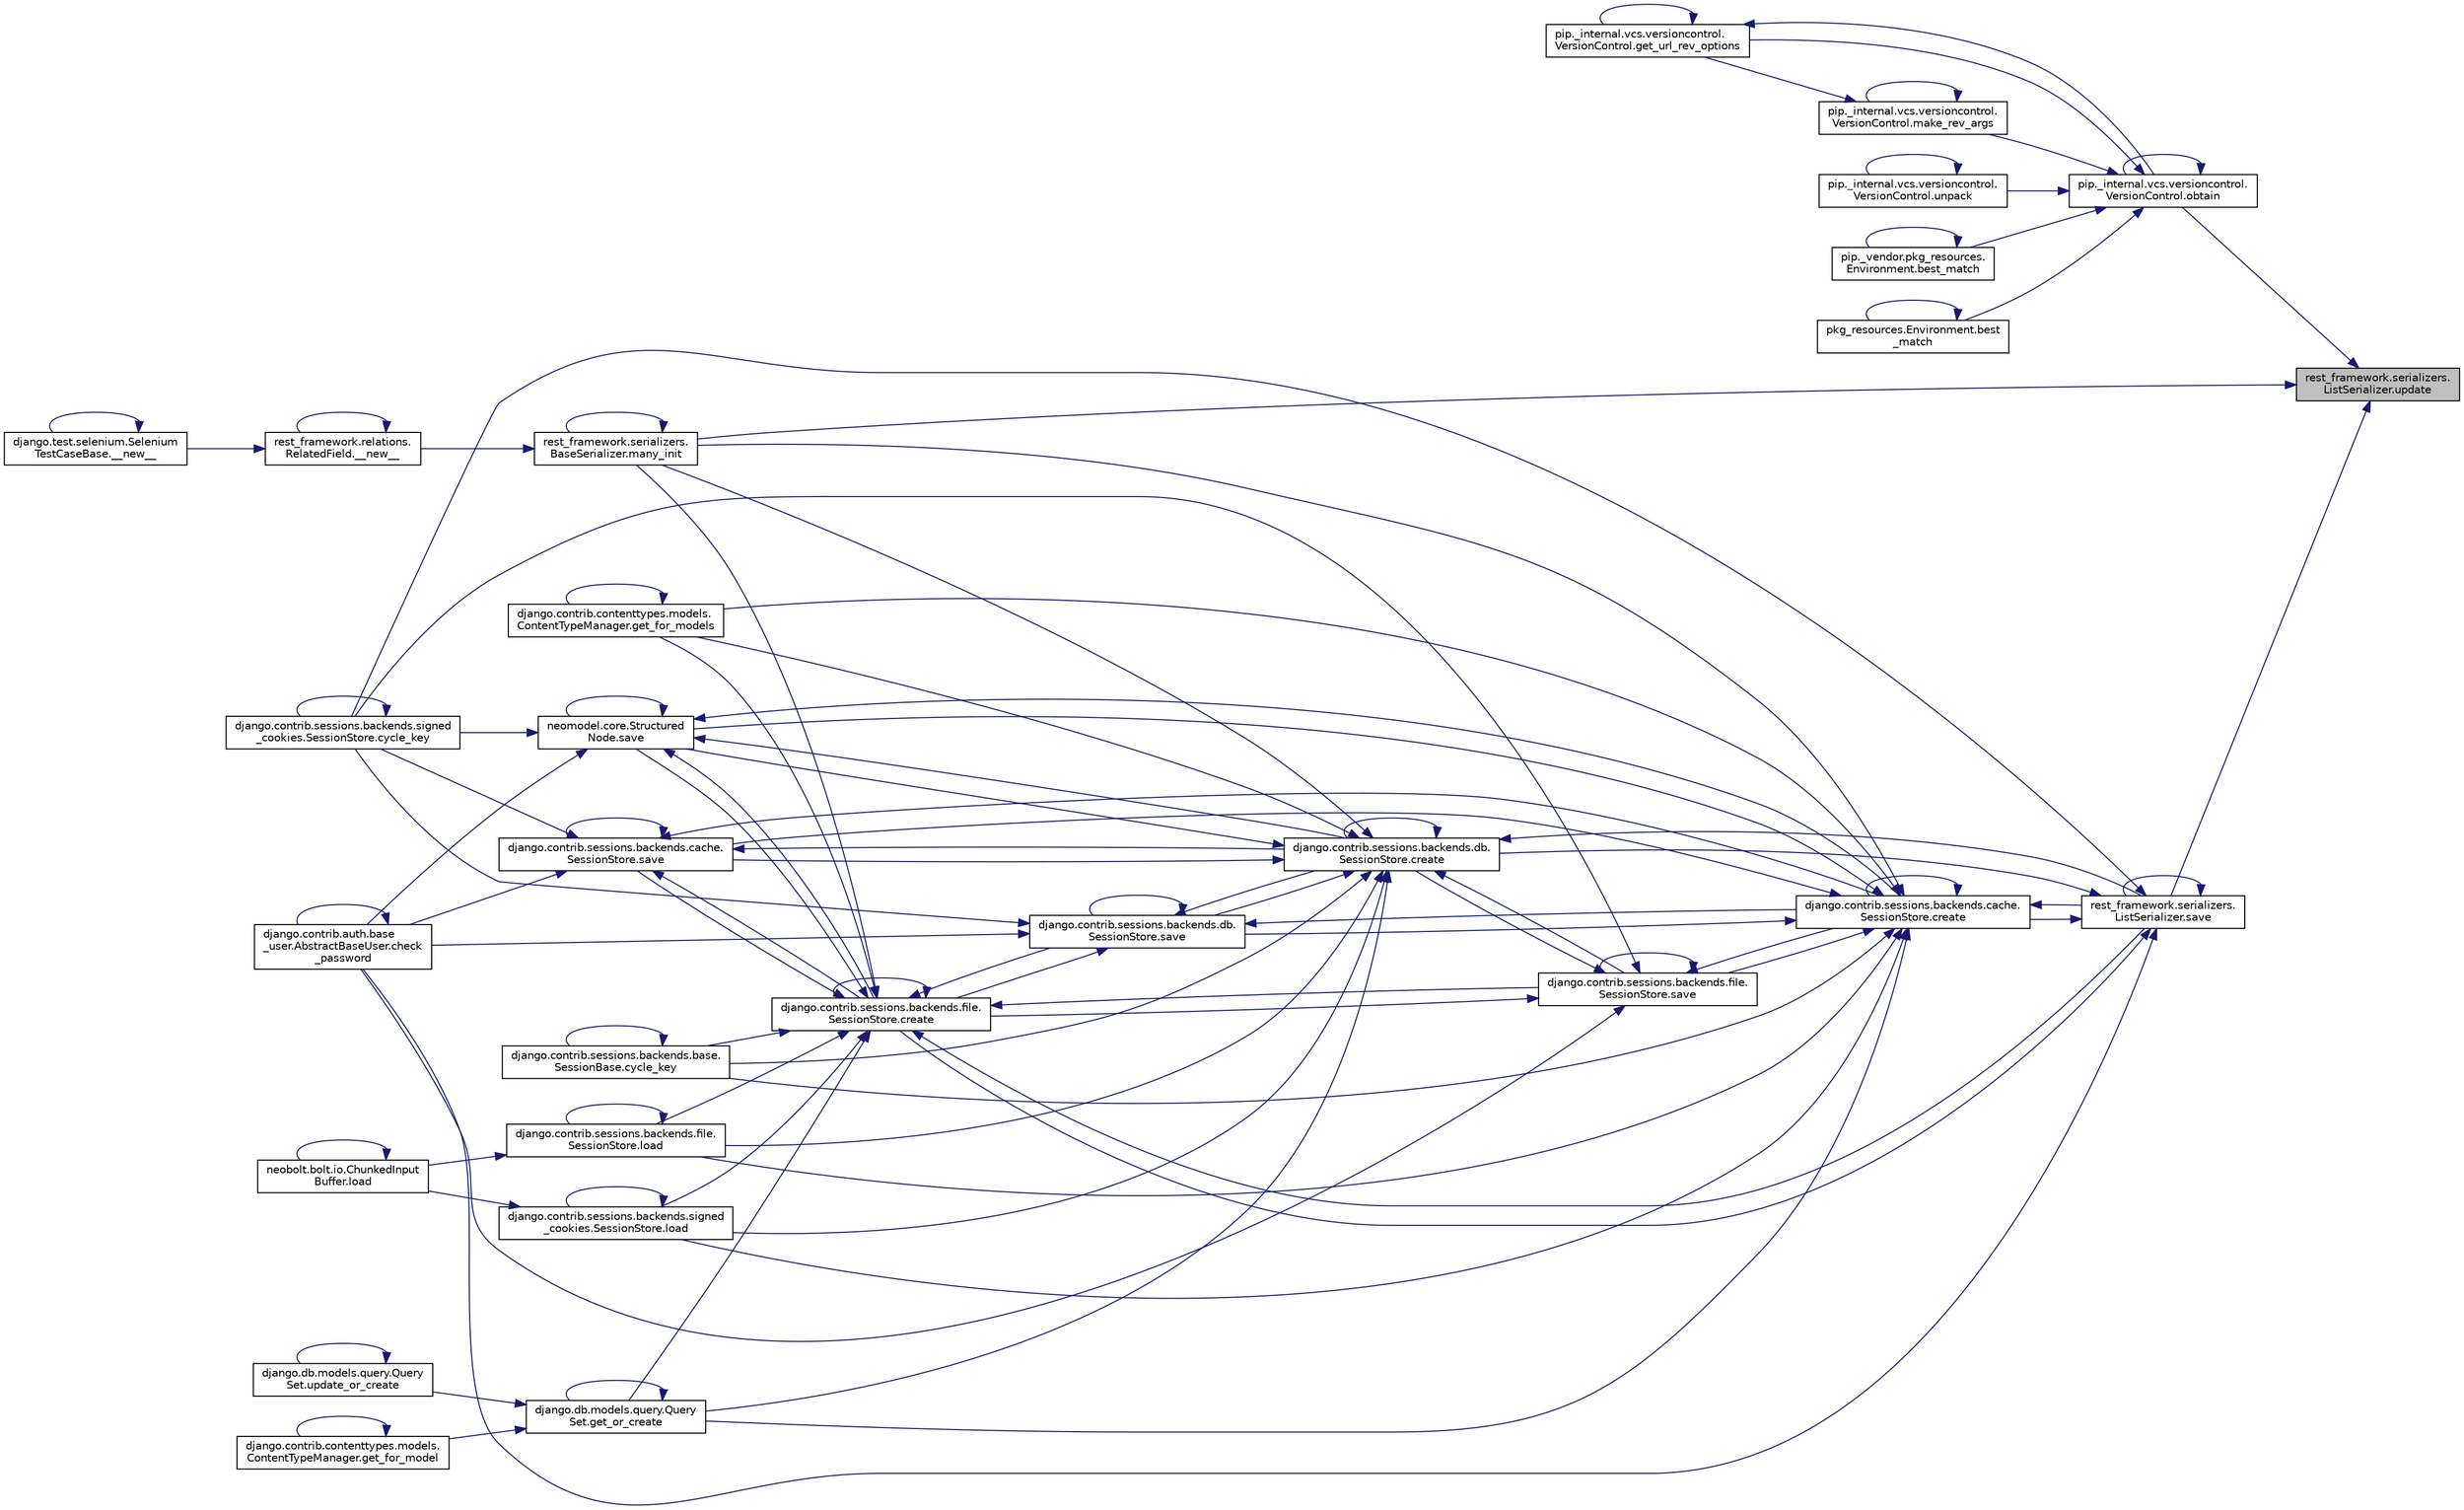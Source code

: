 digraph "rest_framework.serializers.ListSerializer.update"
{
 // LATEX_PDF_SIZE
  edge [fontname="Helvetica",fontsize="10",labelfontname="Helvetica",labelfontsize="10"];
  node [fontname="Helvetica",fontsize="10",shape=record];
  rankdir="RL";
  Node1 [label="rest_framework.serializers.\lListSerializer.update",height=0.2,width=0.4,color="black", fillcolor="grey75", style="filled", fontcolor="black",tooltip=" "];
  Node1 -> Node2 [dir="back",color="midnightblue",fontsize="10",style="solid",fontname="Helvetica"];
  Node2 [label="rest_framework.serializers.\lBaseSerializer.many_init",height=0.2,width=0.4,color="black", fillcolor="white", style="filled",URL="$d9/de7/classrest__framework_1_1serializers_1_1_base_serializer.html#aa66062b6866b3306c40d310e19b25971",tooltip=" "];
  Node2 -> Node3 [dir="back",color="midnightblue",fontsize="10",style="solid",fontname="Helvetica"];
  Node3 [label="rest_framework.relations.\lRelatedField.__new__",height=0.2,width=0.4,color="black", fillcolor="white", style="filled",URL="$d4/d5c/classrest__framework_1_1relations_1_1_related_field.html#a9c0045d2dbd9499413a1f48f03f74d1a",tooltip=" "];
  Node3 -> Node3 [dir="back",color="midnightblue",fontsize="10",style="solid",fontname="Helvetica"];
  Node3 -> Node4 [dir="back",color="midnightblue",fontsize="10",style="solid",fontname="Helvetica"];
  Node4 [label="django.test.selenium.Selenium\lTestCaseBase.__new__",height=0.2,width=0.4,color="black", fillcolor="white", style="filled",URL="$de/d87/classdjango_1_1test_1_1selenium_1_1_selenium_test_case_base.html#a86de53123b296dfd0b9c6ded13dc4cf8",tooltip=" "];
  Node4 -> Node4 [dir="back",color="midnightblue",fontsize="10",style="solid",fontname="Helvetica"];
  Node2 -> Node2 [dir="back",color="midnightblue",fontsize="10",style="solid",fontname="Helvetica"];
  Node1 -> Node5 [dir="back",color="midnightblue",fontsize="10",style="solid",fontname="Helvetica"];
  Node5 [label="pip._internal.vcs.versioncontrol.\lVersionControl.obtain",height=0.2,width=0.4,color="black", fillcolor="white", style="filled",URL="$d0/db7/classpip_1_1__internal_1_1vcs_1_1versioncontrol_1_1_version_control.html#a6cd1dc22e3948b839e553cefb9e56c18",tooltip=" "];
  Node5 -> Node6 [dir="back",color="midnightblue",fontsize="10",style="solid",fontname="Helvetica"];
  Node6 [label="pip._vendor.pkg_resources.\lEnvironment.best_match",height=0.2,width=0.4,color="black", fillcolor="white", style="filled",URL="$de/d79/classpip_1_1__vendor_1_1pkg__resources_1_1_environment.html#ae73299e5eb450a7149014b90332bbc9c",tooltip=" "];
  Node6 -> Node6 [dir="back",color="midnightblue",fontsize="10",style="solid",fontname="Helvetica"];
  Node5 -> Node7 [dir="back",color="midnightblue",fontsize="10",style="solid",fontname="Helvetica"];
  Node7 [label="pkg_resources.Environment.best\l_match",height=0.2,width=0.4,color="black", fillcolor="white", style="filled",URL="$dd/d81/classpkg__resources_1_1_environment.html#a7738575eddd2a89e35eff52f3462f20b",tooltip=" "];
  Node7 -> Node7 [dir="back",color="midnightblue",fontsize="10",style="solid",fontname="Helvetica"];
  Node5 -> Node8 [dir="back",color="midnightblue",fontsize="10",style="solid",fontname="Helvetica"];
  Node8 [label="pip._internal.vcs.versioncontrol.\lVersionControl.get_url_rev_options",height=0.2,width=0.4,color="black", fillcolor="white", style="filled",URL="$d0/db7/classpip_1_1__internal_1_1vcs_1_1versioncontrol_1_1_version_control.html#add1eb71a89bb58fae48a50f88ebec4e1",tooltip=" "];
  Node8 -> Node8 [dir="back",color="midnightblue",fontsize="10",style="solid",fontname="Helvetica"];
  Node8 -> Node5 [dir="back",color="midnightblue",fontsize="10",style="solid",fontname="Helvetica"];
  Node5 -> Node9 [dir="back",color="midnightblue",fontsize="10",style="solid",fontname="Helvetica"];
  Node9 [label="pip._internal.vcs.versioncontrol.\lVersionControl.make_rev_args",height=0.2,width=0.4,color="black", fillcolor="white", style="filled",URL="$d0/db7/classpip_1_1__internal_1_1vcs_1_1versioncontrol_1_1_version_control.html#aaa527596c67661e61f407396615688d5",tooltip=" "];
  Node9 -> Node8 [dir="back",color="midnightblue",fontsize="10",style="solid",fontname="Helvetica"];
  Node9 -> Node9 [dir="back",color="midnightblue",fontsize="10",style="solid",fontname="Helvetica"];
  Node5 -> Node5 [dir="back",color="midnightblue",fontsize="10",style="solid",fontname="Helvetica"];
  Node5 -> Node10 [dir="back",color="midnightblue",fontsize="10",style="solid",fontname="Helvetica"];
  Node10 [label="pip._internal.vcs.versioncontrol.\lVersionControl.unpack",height=0.2,width=0.4,color="black", fillcolor="white", style="filled",URL="$d0/db7/classpip_1_1__internal_1_1vcs_1_1versioncontrol_1_1_version_control.html#aa999e293571b16d8a23255f9a7365f68",tooltip=" "];
  Node10 -> Node10 [dir="back",color="midnightblue",fontsize="10",style="solid",fontname="Helvetica"];
  Node1 -> Node11 [dir="back",color="midnightblue",fontsize="10",style="solid",fontname="Helvetica"];
  Node11 [label="rest_framework.serializers.\lListSerializer.save",height=0.2,width=0.4,color="black", fillcolor="white", style="filled",URL="$d9/dee/classrest__framework_1_1serializers_1_1_list_serializer.html#aae894406720700029ad7bfd9accd04dc",tooltip=" "];
  Node11 -> Node12 [dir="back",color="midnightblue",fontsize="10",style="solid",fontname="Helvetica"];
  Node12 [label="django.contrib.auth.base\l_user.AbstractBaseUser.check\l_password",height=0.2,width=0.4,color="black", fillcolor="white", style="filled",URL="$d6/d40/classdjango_1_1contrib_1_1auth_1_1base__user_1_1_abstract_base_user.html#a22877e4004aca4daed40520695ef91ad",tooltip=" "];
  Node12 -> Node12 [dir="back",color="midnightblue",fontsize="10",style="solid",fontname="Helvetica"];
  Node11 -> Node13 [dir="back",color="midnightblue",fontsize="10",style="solid",fontname="Helvetica"];
  Node13 [label="django.contrib.sessions.backends.cache.\lSessionStore.create",height=0.2,width=0.4,color="black", fillcolor="white", style="filled",URL="$df/d0f/classdjango_1_1contrib_1_1sessions_1_1backends_1_1cache_1_1_session_store.html#a446cd1693bf22269d431e4cfc9424763",tooltip=" "];
  Node13 -> Node13 [dir="back",color="midnightblue",fontsize="10",style="solid",fontname="Helvetica"];
  Node13 -> Node14 [dir="back",color="midnightblue",fontsize="10",style="solid",fontname="Helvetica"];
  Node14 [label="django.contrib.sessions.backends.base.\lSessionBase.cycle_key",height=0.2,width=0.4,color="black", fillcolor="white", style="filled",URL="$d1/d6e/classdjango_1_1contrib_1_1sessions_1_1backends_1_1base_1_1_session_base.html#a977116d62a4d058eae187121b1304d33",tooltip=" "];
  Node14 -> Node14 [dir="back",color="midnightblue",fontsize="10",style="solid",fontname="Helvetica"];
  Node13 -> Node15 [dir="back",color="midnightblue",fontsize="10",style="solid",fontname="Helvetica"];
  Node15 [label="django.contrib.contenttypes.models.\lContentTypeManager.get_for_models",height=0.2,width=0.4,color="black", fillcolor="white", style="filled",URL="$d0/dbc/classdjango_1_1contrib_1_1contenttypes_1_1models_1_1_content_type_manager.html#a63756e81a9a706e22426e7b0fef0ca8b",tooltip=" "];
  Node15 -> Node15 [dir="back",color="midnightblue",fontsize="10",style="solid",fontname="Helvetica"];
  Node13 -> Node16 [dir="back",color="midnightblue",fontsize="10",style="solid",fontname="Helvetica"];
  Node16 [label="django.db.models.query.Query\lSet.get_or_create",height=0.2,width=0.4,color="black", fillcolor="white", style="filled",URL="$dd/d94/classdjango_1_1db_1_1models_1_1query_1_1_query_set.html#a23c2bb1d92b9ee67ce72ac2bb34cfef2",tooltip=" "];
  Node16 -> Node17 [dir="back",color="midnightblue",fontsize="10",style="solid",fontname="Helvetica"];
  Node17 [label="django.contrib.contenttypes.models.\lContentTypeManager.get_for_model",height=0.2,width=0.4,color="black", fillcolor="white", style="filled",URL="$d0/dbc/classdjango_1_1contrib_1_1contenttypes_1_1models_1_1_content_type_manager.html#a31597c87e55555c8ea39c68d3507ab88",tooltip=" "];
  Node17 -> Node17 [dir="back",color="midnightblue",fontsize="10",style="solid",fontname="Helvetica"];
  Node16 -> Node16 [dir="back",color="midnightblue",fontsize="10",style="solid",fontname="Helvetica"];
  Node16 -> Node18 [dir="back",color="midnightblue",fontsize="10",style="solid",fontname="Helvetica"];
  Node18 [label="django.db.models.query.Query\lSet.update_or_create",height=0.2,width=0.4,color="black", fillcolor="white", style="filled",URL="$dd/d94/classdjango_1_1db_1_1models_1_1query_1_1_query_set.html#a5013eeb782f22ce561db8a8b0727e118",tooltip=" "];
  Node18 -> Node18 [dir="back",color="midnightblue",fontsize="10",style="solid",fontname="Helvetica"];
  Node13 -> Node19 [dir="back",color="midnightblue",fontsize="10",style="solid",fontname="Helvetica"];
  Node19 [label="django.contrib.sessions.backends.file.\lSessionStore.load",height=0.2,width=0.4,color="black", fillcolor="white", style="filled",URL="$dc/dba/classdjango_1_1contrib_1_1sessions_1_1backends_1_1file_1_1_session_store.html#ae9d0410b8f413875b25556b8dc5b1ed1",tooltip=" "];
  Node19 -> Node19 [dir="back",color="midnightblue",fontsize="10",style="solid",fontname="Helvetica"];
  Node19 -> Node20 [dir="back",color="midnightblue",fontsize="10",style="solid",fontname="Helvetica"];
  Node20 [label="neobolt.bolt.io.ChunkedInput\lBuffer.load",height=0.2,width=0.4,color="black", fillcolor="white", style="filled",URL="$da/de1/classneobolt_1_1bolt_1_1io_1_1_chunked_input_buffer.html#a6ef71adf656c14e8ed2229284fc1e7fe",tooltip=" "];
  Node20 -> Node20 [dir="back",color="midnightblue",fontsize="10",style="solid",fontname="Helvetica"];
  Node13 -> Node21 [dir="back",color="midnightblue",fontsize="10",style="solid",fontname="Helvetica"];
  Node21 [label="django.contrib.sessions.backends.signed\l_cookies.SessionStore.load",height=0.2,width=0.4,color="black", fillcolor="white", style="filled",URL="$d4/da0/classdjango_1_1contrib_1_1sessions_1_1backends_1_1signed__cookies_1_1_session_store.html#a58693709e6850df74a2c9e9f4f5787bb",tooltip=" "];
  Node21 -> Node21 [dir="back",color="midnightblue",fontsize="10",style="solid",fontname="Helvetica"];
  Node21 -> Node20 [dir="back",color="midnightblue",fontsize="10",style="solid",fontname="Helvetica"];
  Node13 -> Node2 [dir="back",color="midnightblue",fontsize="10",style="solid",fontname="Helvetica"];
  Node13 -> Node22 [dir="back",color="midnightblue",fontsize="10",style="solid",fontname="Helvetica"];
  Node22 [label="neomodel.core.Structured\lNode.save",height=0.2,width=0.4,color="black", fillcolor="white", style="filled",URL="$d8/d5d/classneomodel_1_1core_1_1_structured_node.html#a1438f950bda594da30ac14d805e843e4",tooltip=" "];
  Node22 -> Node12 [dir="back",color="midnightblue",fontsize="10",style="solid",fontname="Helvetica"];
  Node22 -> Node13 [dir="back",color="midnightblue",fontsize="10",style="solid",fontname="Helvetica"];
  Node22 -> Node23 [dir="back",color="midnightblue",fontsize="10",style="solid",fontname="Helvetica"];
  Node23 [label="django.contrib.sessions.backends.db.\lSessionStore.create",height=0.2,width=0.4,color="black", fillcolor="white", style="filled",URL="$d2/d1a/classdjango_1_1contrib_1_1sessions_1_1backends_1_1db_1_1_session_store.html#abe55542a0377d5cadcaa995ab5983000",tooltip=" "];
  Node23 -> Node23 [dir="back",color="midnightblue",fontsize="10",style="solid",fontname="Helvetica"];
  Node23 -> Node14 [dir="back",color="midnightblue",fontsize="10",style="solid",fontname="Helvetica"];
  Node23 -> Node15 [dir="back",color="midnightblue",fontsize="10",style="solid",fontname="Helvetica"];
  Node23 -> Node16 [dir="back",color="midnightblue",fontsize="10",style="solid",fontname="Helvetica"];
  Node23 -> Node19 [dir="back",color="midnightblue",fontsize="10",style="solid",fontname="Helvetica"];
  Node23 -> Node21 [dir="back",color="midnightblue",fontsize="10",style="solid",fontname="Helvetica"];
  Node23 -> Node2 [dir="back",color="midnightblue",fontsize="10",style="solid",fontname="Helvetica"];
  Node23 -> Node22 [dir="back",color="midnightblue",fontsize="10",style="solid",fontname="Helvetica"];
  Node23 -> Node11 [dir="back",color="midnightblue",fontsize="10",style="solid",fontname="Helvetica"];
  Node23 -> Node24 [dir="back",color="midnightblue",fontsize="10",style="solid",fontname="Helvetica"];
  Node24 [label="django.contrib.sessions.backends.cache.\lSessionStore.save",height=0.2,width=0.4,color="black", fillcolor="white", style="filled",URL="$df/d0f/classdjango_1_1contrib_1_1sessions_1_1backends_1_1cache_1_1_session_store.html#a2519bbc87fdf6b0aa5efa6c4d6b1302d",tooltip=" "];
  Node24 -> Node12 [dir="back",color="midnightblue",fontsize="10",style="solid",fontname="Helvetica"];
  Node24 -> Node13 [dir="back",color="midnightblue",fontsize="10",style="solid",fontname="Helvetica"];
  Node24 -> Node23 [dir="back",color="midnightblue",fontsize="10",style="solid",fontname="Helvetica"];
  Node24 -> Node25 [dir="back",color="midnightblue",fontsize="10",style="solid",fontname="Helvetica"];
  Node25 [label="django.contrib.sessions.backends.file.\lSessionStore.create",height=0.2,width=0.4,color="black", fillcolor="white", style="filled",URL="$dc/dba/classdjango_1_1contrib_1_1sessions_1_1backends_1_1file_1_1_session_store.html#a24fc651d4a7fdff19e780868a31f0600",tooltip=" "];
  Node25 -> Node25 [dir="back",color="midnightblue",fontsize="10",style="solid",fontname="Helvetica"];
  Node25 -> Node14 [dir="back",color="midnightblue",fontsize="10",style="solid",fontname="Helvetica"];
  Node25 -> Node15 [dir="back",color="midnightblue",fontsize="10",style="solid",fontname="Helvetica"];
  Node25 -> Node16 [dir="back",color="midnightblue",fontsize="10",style="solid",fontname="Helvetica"];
  Node25 -> Node19 [dir="back",color="midnightblue",fontsize="10",style="solid",fontname="Helvetica"];
  Node25 -> Node21 [dir="back",color="midnightblue",fontsize="10",style="solid",fontname="Helvetica"];
  Node25 -> Node2 [dir="back",color="midnightblue",fontsize="10",style="solid",fontname="Helvetica"];
  Node25 -> Node22 [dir="back",color="midnightblue",fontsize="10",style="solid",fontname="Helvetica"];
  Node25 -> Node11 [dir="back",color="midnightblue",fontsize="10",style="solid",fontname="Helvetica"];
  Node25 -> Node24 [dir="back",color="midnightblue",fontsize="10",style="solid",fontname="Helvetica"];
  Node25 -> Node26 [dir="back",color="midnightblue",fontsize="10",style="solid",fontname="Helvetica"];
  Node26 [label="django.contrib.sessions.backends.db.\lSessionStore.save",height=0.2,width=0.4,color="black", fillcolor="white", style="filled",URL="$d2/d1a/classdjango_1_1contrib_1_1sessions_1_1backends_1_1db_1_1_session_store.html#a58d0cd5efbe32e439c66b10e393d68bb",tooltip=" "];
  Node26 -> Node12 [dir="back",color="midnightblue",fontsize="10",style="solid",fontname="Helvetica"];
  Node26 -> Node13 [dir="back",color="midnightblue",fontsize="10",style="solid",fontname="Helvetica"];
  Node26 -> Node23 [dir="back",color="midnightblue",fontsize="10",style="solid",fontname="Helvetica"];
  Node26 -> Node25 [dir="back",color="midnightblue",fontsize="10",style="solid",fontname="Helvetica"];
  Node26 -> Node27 [dir="back",color="midnightblue",fontsize="10",style="solid",fontname="Helvetica"];
  Node27 [label="django.contrib.sessions.backends.signed\l_cookies.SessionStore.cycle_key",height=0.2,width=0.4,color="black", fillcolor="white", style="filled",URL="$d4/da0/classdjango_1_1contrib_1_1sessions_1_1backends_1_1signed__cookies_1_1_session_store.html#af2644b7249beaf95b74d8a2dea6fb38f",tooltip=" "];
  Node27 -> Node27 [dir="back",color="midnightblue",fontsize="10",style="solid",fontname="Helvetica"];
  Node26 -> Node26 [dir="back",color="midnightblue",fontsize="10",style="solid",fontname="Helvetica"];
  Node25 -> Node28 [dir="back",color="midnightblue",fontsize="10",style="solid",fontname="Helvetica"];
  Node28 [label="django.contrib.sessions.backends.file.\lSessionStore.save",height=0.2,width=0.4,color="black", fillcolor="white", style="filled",URL="$dc/dba/classdjango_1_1contrib_1_1sessions_1_1backends_1_1file_1_1_session_store.html#a5a4eb64894556746488e8dba36348535",tooltip=" "];
  Node28 -> Node12 [dir="back",color="midnightblue",fontsize="10",style="solid",fontname="Helvetica"];
  Node28 -> Node13 [dir="back",color="midnightblue",fontsize="10",style="solid",fontname="Helvetica"];
  Node28 -> Node23 [dir="back",color="midnightblue",fontsize="10",style="solid",fontname="Helvetica"];
  Node28 -> Node25 [dir="back",color="midnightblue",fontsize="10",style="solid",fontname="Helvetica"];
  Node28 -> Node27 [dir="back",color="midnightblue",fontsize="10",style="solid",fontname="Helvetica"];
  Node28 -> Node28 [dir="back",color="midnightblue",fontsize="10",style="solid",fontname="Helvetica"];
  Node24 -> Node27 [dir="back",color="midnightblue",fontsize="10",style="solid",fontname="Helvetica"];
  Node24 -> Node24 [dir="back",color="midnightblue",fontsize="10",style="solid",fontname="Helvetica"];
  Node23 -> Node26 [dir="back",color="midnightblue",fontsize="10",style="solid",fontname="Helvetica"];
  Node23 -> Node28 [dir="back",color="midnightblue",fontsize="10",style="solid",fontname="Helvetica"];
  Node22 -> Node25 [dir="back",color="midnightblue",fontsize="10",style="solid",fontname="Helvetica"];
  Node22 -> Node27 [dir="back",color="midnightblue",fontsize="10",style="solid",fontname="Helvetica"];
  Node22 -> Node22 [dir="back",color="midnightblue",fontsize="10",style="solid",fontname="Helvetica"];
  Node13 -> Node11 [dir="back",color="midnightblue",fontsize="10",style="solid",fontname="Helvetica"];
  Node13 -> Node24 [dir="back",color="midnightblue",fontsize="10",style="solid",fontname="Helvetica"];
  Node13 -> Node26 [dir="back",color="midnightblue",fontsize="10",style="solid",fontname="Helvetica"];
  Node13 -> Node28 [dir="back",color="midnightblue",fontsize="10",style="solid",fontname="Helvetica"];
  Node11 -> Node23 [dir="back",color="midnightblue",fontsize="10",style="solid",fontname="Helvetica"];
  Node11 -> Node25 [dir="back",color="midnightblue",fontsize="10",style="solid",fontname="Helvetica"];
  Node11 -> Node27 [dir="back",color="midnightblue",fontsize="10",style="solid",fontname="Helvetica"];
  Node11 -> Node11 [dir="back",color="midnightblue",fontsize="10",style="solid",fontname="Helvetica"];
}
